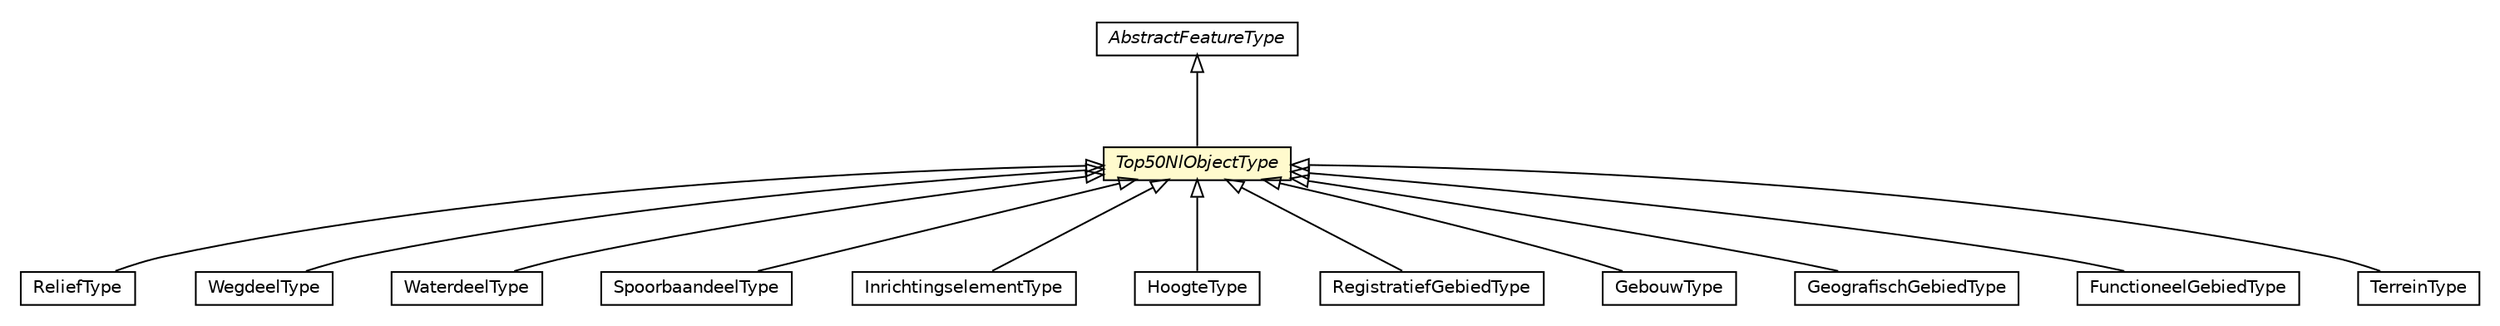 #!/usr/local/bin/dot
#
# Class diagram 
# Generated by UMLGraph version R5_6-24-gf6e263 (http://www.umlgraph.org/)
#

digraph G {
	edge [fontname="Helvetica",fontsize=10,labelfontname="Helvetica",labelfontsize=10];
	node [fontname="Helvetica",fontsize=10,shape=plaintext];
	nodesep=0.25;
	ranksep=0.5;
	// nl.b3p.topnl.top50nl.ReliefType
	c37321 [label=<<table title="nl.b3p.topnl.top50nl.ReliefType" border="0" cellborder="1" cellspacing="0" cellpadding="2" port="p" href="./ReliefType.html">
		<tr><td><table border="0" cellspacing="0" cellpadding="1">
<tr><td align="center" balign="center"> ReliefType </td></tr>
		</table></td></tr>
		</table>>, URL="./ReliefType.html", fontname="Helvetica", fontcolor="black", fontsize=10.0];
	// nl.b3p.topnl.top50nl.WegdeelType
	c37322 [label=<<table title="nl.b3p.topnl.top50nl.WegdeelType" border="0" cellborder="1" cellspacing="0" cellpadding="2" port="p" href="./WegdeelType.html">
		<tr><td><table border="0" cellspacing="0" cellpadding="1">
<tr><td align="center" balign="center"> WegdeelType </td></tr>
		</table></td></tr>
		</table>>, URL="./WegdeelType.html", fontname="Helvetica", fontcolor="black", fontsize=10.0];
	// nl.b3p.topnl.top50nl.WaterdeelType
	c37324 [label=<<table title="nl.b3p.topnl.top50nl.WaterdeelType" border="0" cellborder="1" cellspacing="0" cellpadding="2" port="p" href="./WaterdeelType.html">
		<tr><td><table border="0" cellspacing="0" cellpadding="1">
<tr><td align="center" balign="center"> WaterdeelType </td></tr>
		</table></td></tr>
		</table>>, URL="./WaterdeelType.html", fontname="Helvetica", fontcolor="black", fontsize=10.0];
	// nl.b3p.topnl.top50nl.SpoorbaandeelType
	c37329 [label=<<table title="nl.b3p.topnl.top50nl.SpoorbaandeelType" border="0" cellborder="1" cellspacing="0" cellpadding="2" port="p" href="./SpoorbaandeelType.html">
		<tr><td><table border="0" cellspacing="0" cellpadding="1">
<tr><td align="center" balign="center"> SpoorbaandeelType </td></tr>
		</table></td></tr>
		</table>>, URL="./SpoorbaandeelType.html", fontname="Helvetica", fontcolor="black", fontsize=10.0];
	// nl.b3p.topnl.top50nl.InrichtingselementType
	c37339 [label=<<table title="nl.b3p.topnl.top50nl.InrichtingselementType" border="0" cellborder="1" cellspacing="0" cellpadding="2" port="p" href="./InrichtingselementType.html">
		<tr><td><table border="0" cellspacing="0" cellpadding="1">
<tr><td align="center" balign="center"> InrichtingselementType </td></tr>
		</table></td></tr>
		</table>>, URL="./InrichtingselementType.html", fontname="Helvetica", fontcolor="black", fontsize=10.0];
	// nl.b3p.topnl.top50nl.Top50NlObjectType
	c37342 [label=<<table title="nl.b3p.topnl.top50nl.Top50NlObjectType" border="0" cellborder="1" cellspacing="0" cellpadding="2" port="p" bgcolor="lemonChiffon" href="./Top50NlObjectType.html">
		<tr><td><table border="0" cellspacing="0" cellpadding="1">
<tr><td align="center" balign="center"><font face="Helvetica-Oblique"> Top50NlObjectType </font></td></tr>
		</table></td></tr>
		</table>>, URL="./Top50NlObjectType.html", fontname="Helvetica", fontcolor="black", fontsize=10.0];
	// nl.b3p.topnl.top50nl.AbstractFeatureType
	c37348 [label=<<table title="nl.b3p.topnl.top50nl.AbstractFeatureType" border="0" cellborder="1" cellspacing="0" cellpadding="2" port="p" href="./AbstractFeatureType.html">
		<tr><td><table border="0" cellspacing="0" cellpadding="1">
<tr><td align="center" balign="center"><font face="Helvetica-Oblique"> AbstractFeatureType </font></td></tr>
		</table></td></tr>
		</table>>, URL="./AbstractFeatureType.html", fontname="Helvetica", fontcolor="black", fontsize=10.0];
	// nl.b3p.topnl.top50nl.HoogteType
	c37352 [label=<<table title="nl.b3p.topnl.top50nl.HoogteType" border="0" cellborder="1" cellspacing="0" cellpadding="2" port="p" href="./HoogteType.html">
		<tr><td><table border="0" cellspacing="0" cellpadding="1">
<tr><td align="center" balign="center"> HoogteType </td></tr>
		</table></td></tr>
		</table>>, URL="./HoogteType.html", fontname="Helvetica", fontcolor="black", fontsize=10.0];
	// nl.b3p.topnl.top50nl.RegistratiefGebiedType
	c37369 [label=<<table title="nl.b3p.topnl.top50nl.RegistratiefGebiedType" border="0" cellborder="1" cellspacing="0" cellpadding="2" port="p" href="./RegistratiefGebiedType.html">
		<tr><td><table border="0" cellspacing="0" cellpadding="1">
<tr><td align="center" balign="center"> RegistratiefGebiedType </td></tr>
		</table></td></tr>
		</table>>, URL="./RegistratiefGebiedType.html", fontname="Helvetica", fontcolor="black", fontsize=10.0];
	// nl.b3p.topnl.top50nl.GebouwType
	c37371 [label=<<table title="nl.b3p.topnl.top50nl.GebouwType" border="0" cellborder="1" cellspacing="0" cellpadding="2" port="p" href="./GebouwType.html">
		<tr><td><table border="0" cellspacing="0" cellpadding="1">
<tr><td align="center" balign="center"> GebouwType </td></tr>
		</table></td></tr>
		</table>>, URL="./GebouwType.html", fontname="Helvetica", fontcolor="black", fontsize=10.0];
	// nl.b3p.topnl.top50nl.GeografischGebiedType
	c37372 [label=<<table title="nl.b3p.topnl.top50nl.GeografischGebiedType" border="0" cellborder="1" cellspacing="0" cellpadding="2" port="p" href="./GeografischGebiedType.html">
		<tr><td><table border="0" cellspacing="0" cellpadding="1">
<tr><td align="center" balign="center"> GeografischGebiedType </td></tr>
		</table></td></tr>
		</table>>, URL="./GeografischGebiedType.html", fontname="Helvetica", fontcolor="black", fontsize=10.0];
	// nl.b3p.topnl.top50nl.FunctioneelGebiedType
	c37375 [label=<<table title="nl.b3p.topnl.top50nl.FunctioneelGebiedType" border="0" cellborder="1" cellspacing="0" cellpadding="2" port="p" href="./FunctioneelGebiedType.html">
		<tr><td><table border="0" cellspacing="0" cellpadding="1">
<tr><td align="center" balign="center"> FunctioneelGebiedType </td></tr>
		</table></td></tr>
		</table>>, URL="./FunctioneelGebiedType.html", fontname="Helvetica", fontcolor="black", fontsize=10.0];
	// nl.b3p.topnl.top50nl.TerreinType
	c37377 [label=<<table title="nl.b3p.topnl.top50nl.TerreinType" border="0" cellborder="1" cellspacing="0" cellpadding="2" port="p" href="./TerreinType.html">
		<tr><td><table border="0" cellspacing="0" cellpadding="1">
<tr><td align="center" balign="center"> TerreinType </td></tr>
		</table></td></tr>
		</table>>, URL="./TerreinType.html", fontname="Helvetica", fontcolor="black", fontsize=10.0];
	//nl.b3p.topnl.top50nl.ReliefType extends nl.b3p.topnl.top50nl.Top50NlObjectType
	c37342:p -> c37321:p [dir=back,arrowtail=empty];
	//nl.b3p.topnl.top50nl.WegdeelType extends nl.b3p.topnl.top50nl.Top50NlObjectType
	c37342:p -> c37322:p [dir=back,arrowtail=empty];
	//nl.b3p.topnl.top50nl.WaterdeelType extends nl.b3p.topnl.top50nl.Top50NlObjectType
	c37342:p -> c37324:p [dir=back,arrowtail=empty];
	//nl.b3p.topnl.top50nl.SpoorbaandeelType extends nl.b3p.topnl.top50nl.Top50NlObjectType
	c37342:p -> c37329:p [dir=back,arrowtail=empty];
	//nl.b3p.topnl.top50nl.InrichtingselementType extends nl.b3p.topnl.top50nl.Top50NlObjectType
	c37342:p -> c37339:p [dir=back,arrowtail=empty];
	//nl.b3p.topnl.top50nl.Top50NlObjectType extends nl.b3p.topnl.top50nl.AbstractFeatureType
	c37348:p -> c37342:p [dir=back,arrowtail=empty];
	//nl.b3p.topnl.top50nl.HoogteType extends nl.b3p.topnl.top50nl.Top50NlObjectType
	c37342:p -> c37352:p [dir=back,arrowtail=empty];
	//nl.b3p.topnl.top50nl.RegistratiefGebiedType extends nl.b3p.topnl.top50nl.Top50NlObjectType
	c37342:p -> c37369:p [dir=back,arrowtail=empty];
	//nl.b3p.topnl.top50nl.GebouwType extends nl.b3p.topnl.top50nl.Top50NlObjectType
	c37342:p -> c37371:p [dir=back,arrowtail=empty];
	//nl.b3p.topnl.top50nl.GeografischGebiedType extends nl.b3p.topnl.top50nl.Top50NlObjectType
	c37342:p -> c37372:p [dir=back,arrowtail=empty];
	//nl.b3p.topnl.top50nl.FunctioneelGebiedType extends nl.b3p.topnl.top50nl.Top50NlObjectType
	c37342:p -> c37375:p [dir=back,arrowtail=empty];
	//nl.b3p.topnl.top50nl.TerreinType extends nl.b3p.topnl.top50nl.Top50NlObjectType
	c37342:p -> c37377:p [dir=back,arrowtail=empty];
}

